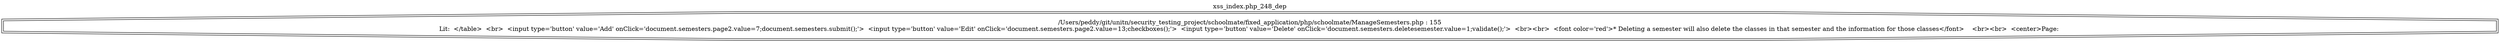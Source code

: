 digraph cfg {
  label="xss_index.php_248_dep";
  labelloc=t;
  n1 [shape=doubleoctagon, label="/Users/peddy/git/unitn/security_testing_project/schoolmate/fixed_application/php/schoolmate/ManageSemesters.php : 155\nLit:  </table>  <br>  <input type='button' value='Add' onClick='document.semesters.page2.value=7;document.semesters.submit();'>  <input type='button' value='Edit' onClick='document.semesters.page2.value=13;checkboxes();'>  <input type='button' value='Delete' onClick='document.semesters.deletesemester.value=1;validate();'>  <br><br>  <font color='red'>* Deleting a semester will also delete the classes in that semester and the information for those classes</font>	<br><br>  <center>Page: \n"];
}
